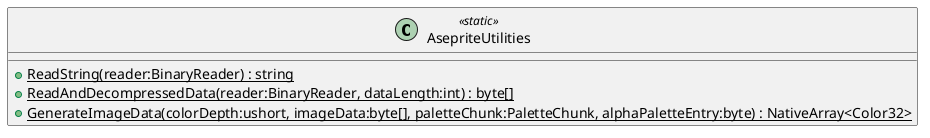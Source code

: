 @startuml
class AsepriteUtilities <<static>> {
    + {static} ReadString(reader:BinaryReader) : string
    + {static} ReadAndDecompressedData(reader:BinaryReader, dataLength:int) : byte[]
    + {static} GenerateImageData(colorDepth:ushort, imageData:byte[], paletteChunk:PaletteChunk, alphaPaletteEntry:byte) : NativeArray<Color32>
}
@enduml
